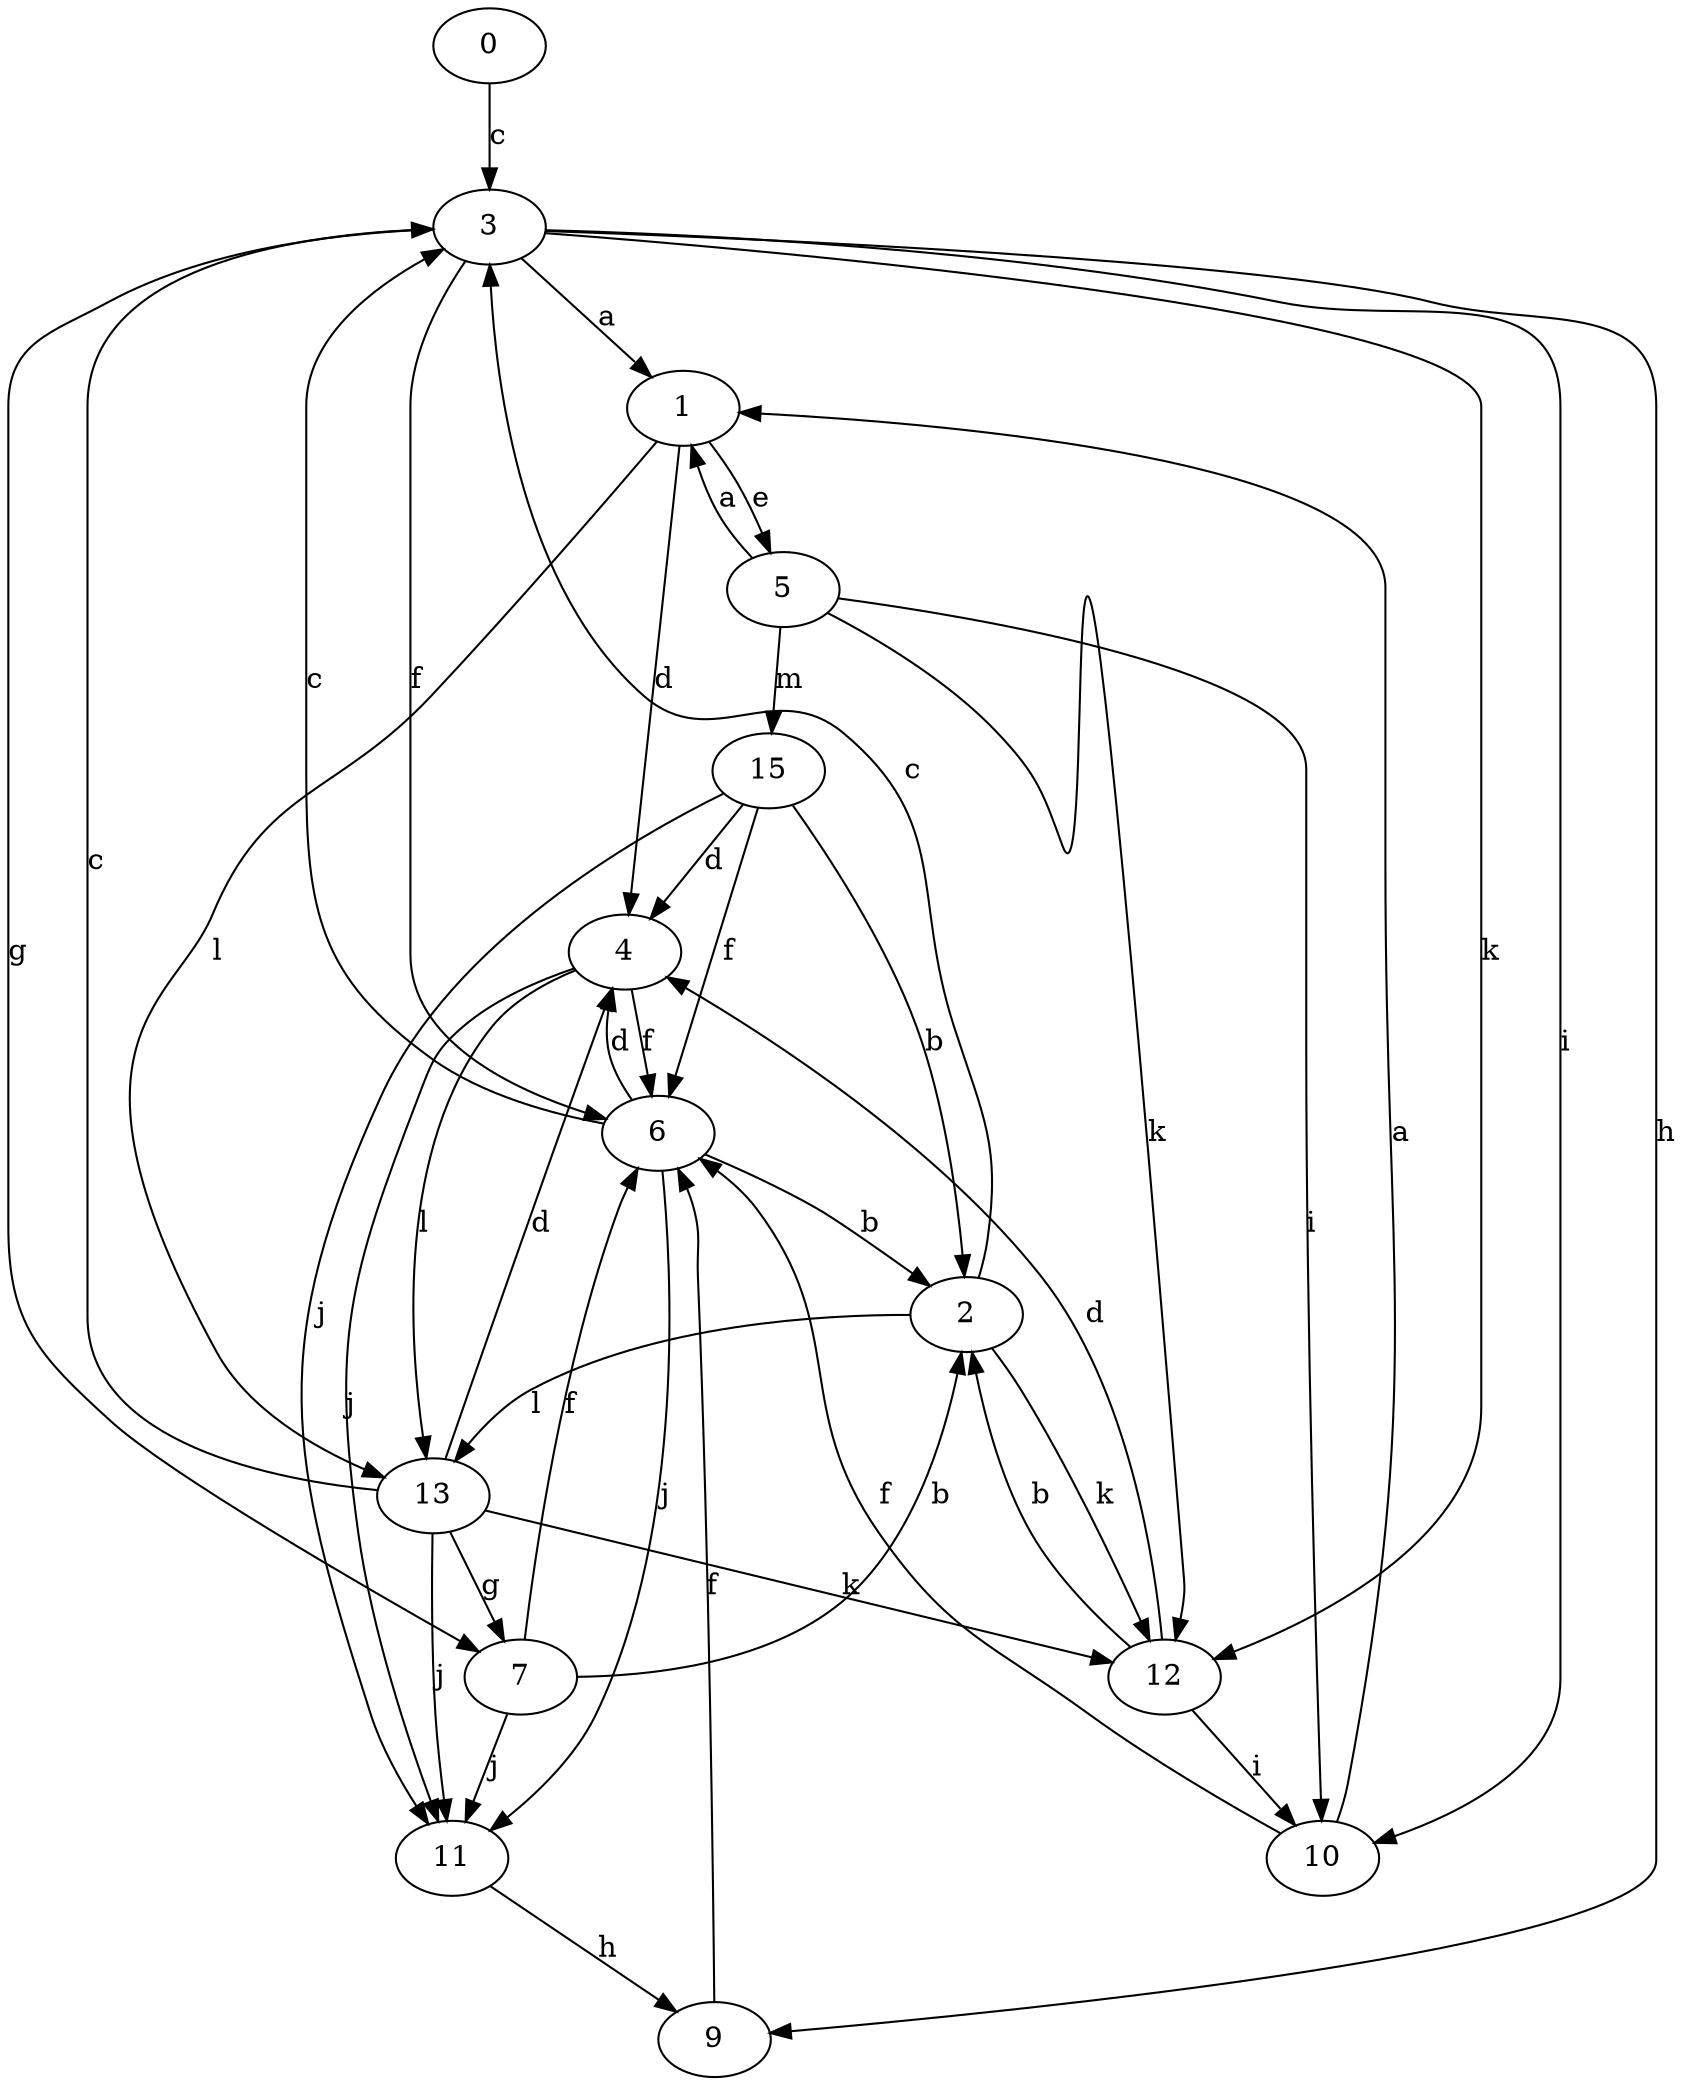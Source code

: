 strict digraph  {
0;
1;
2;
3;
4;
5;
6;
7;
9;
10;
11;
12;
13;
15;
0 -> 3  [label=c];
1 -> 4  [label=d];
1 -> 5  [label=e];
1 -> 13  [label=l];
2 -> 3  [label=c];
2 -> 12  [label=k];
2 -> 13  [label=l];
3 -> 1  [label=a];
3 -> 6  [label=f];
3 -> 7  [label=g];
3 -> 9  [label=h];
3 -> 10  [label=i];
3 -> 12  [label=k];
4 -> 6  [label=f];
4 -> 11  [label=j];
4 -> 13  [label=l];
5 -> 1  [label=a];
5 -> 10  [label=i];
5 -> 12  [label=k];
5 -> 15  [label=m];
6 -> 2  [label=b];
6 -> 3  [label=c];
6 -> 4  [label=d];
6 -> 11  [label=j];
7 -> 2  [label=b];
7 -> 6  [label=f];
7 -> 11  [label=j];
9 -> 6  [label=f];
10 -> 1  [label=a];
10 -> 6  [label=f];
11 -> 9  [label=h];
12 -> 2  [label=b];
12 -> 4  [label=d];
12 -> 10  [label=i];
13 -> 3  [label=c];
13 -> 4  [label=d];
13 -> 7  [label=g];
13 -> 11  [label=j];
13 -> 12  [label=k];
15 -> 2  [label=b];
15 -> 4  [label=d];
15 -> 6  [label=f];
15 -> 11  [label=j];
}
